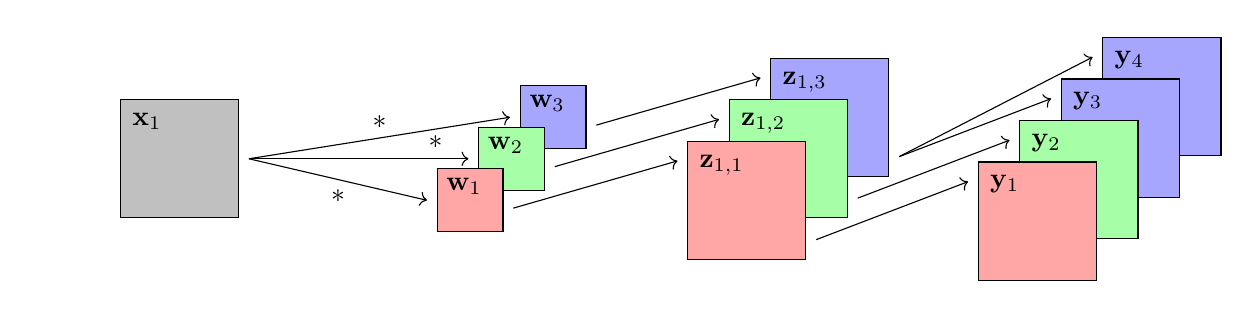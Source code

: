 \definecolor{custom_red}{RGB}{255,166,166}
\definecolor{custom_green}{RGB}{166,255,166}
\definecolor{custom_blue}{RGB}{166,166,255}
\definecolor{custom_grey}{RGB}{192,192,192}

\tikzstyle{grey} = [fill=custom_grey, opacity=1.0, text opacity=1]
\tikzstyle{red} = [fill=custom_red, opacity=1.0, text opacity=1]
\tikzstyle{blue} = [fill=custom_blue, opacity=1.0, text opacity=1]
\tikzstyle{green} = [fill=custom_green, opacity=1.0, text opacity=1]

\tikzstyle{downsampling} = [circle, minimum width=3mm, minimum height=3mm,text centered, draw=black]

\begin{tikzpicture}[scale=1.0]

  \matrix (x1) [nodes=draw,column sep=-0.2mm, row sep=-0.2mm, minimum size=15mm, yshift=0pt, xshift=0pt]
  {
    \node [grey, align=left, text depth=10mm, text width=12mm] {$\mathbf{x}_1$}; \\
  };

  %% Filter
  \matrix (w3) [nodes=draw,column sep=-0.2mm, row sep=-0.2mm, minimum size=8mm, yshift=15pt, xshift=135pt]
  {
    \node [blue, align=left, text depth=4mm, text width=6mm] {$\mathbf{w}_3$}; \\
  };

  \matrix (w2) [nodes=draw,column sep=-0.2mm, row sep=-0.2mm, minimum size=8mm, yshift=0pt, xshift=120pt]
  {
    \node [green, align=left, text depth=4mm, text width=6mm] {$\mathbf{w}_2$}; \\
  };

  \matrix (w1) [nodes=draw,column sep=-0.2mm, row sep=-0.2mm, minimum size=8mm, yshift=-15pt, xshift=105pt]
  {
    \node [red, align=left, text depth=4mm, text width=6mm] {$\mathbf{w}_1$}; \\
  };

  \matrix (z3) [nodes=draw,column sep=-0.2mm, row sep=-0.2mm, minimum size=15mm, yshift=15pt, xshift=235pt]
  {
    \node [blue, align=left, text depth=10mm, text width=12mm] {$\mathbf{z}_{1,3}$}; \\
  };

  \matrix (z2) [nodes=draw,column sep=-0.2mm, row sep=-0.2mm, minimum size=15mm, yshift=0pt, xshift=220pt]
  {
    \node [green, align=left, text depth=10mm, text width=12mm] {$\mathbf{z}_{1,2}$}; \\
  };

  \matrix (z1) [nodes=draw,column sep=-0.2mm, row sep=-0.2mm, minimum size=15mm, yshift=-15pt, xshift=205pt]
  {
    \node [red, align=left, text depth=10mm, text width=12mm] {$\mathbf{z}_{1,1}$}; \\
  };

  % RESULT
  \matrix (y4) [nodes=draw,column sep=-0.2mm, row sep=-0.2mm, minimum size=15mm, yshift=22.5pt, xshift=355pt]
  {
    \node [blue, align=left, text depth=10mm, text width=12mm] {$\mathbf{y}_{4}$}; \\
  };
  \matrix (y3) [nodes=draw,column sep=-0.2mm, row sep=-0.2mm, minimum size=15mm, yshift=7.5pt, xshift=340pt]
  {
    \node [blue, align=left, text depth=10mm, text width=12mm] {$\mathbf{y}_{3}$}; \\
  };
  \matrix (y2) [nodes=draw,column sep=-0.2mm, row sep=-0.2mm, minimum size=15mm, yshift=-7.5pt, xshift=325pt]
  {
    \node [green, align=left, text depth=10mm, text width=12mm] {$\mathbf{y}_{2}$}; \\
  };
  \matrix (y1) [nodes=draw,column sep=-0.2mm, row sep=-0.2mm, minimum size=15mm, yshift=-22.5pt, xshift=310pt]
  {
    \node [red, align=left, text depth=10mm, text width=12mm] {$\mathbf{y}_{1}$}; \\
  };

  

  \draw [->] (x1.east) -- (w1.west) node[below, pos=0.5] {$\ast$};
  \draw [->] (x1.east) -- (w2.west) node[above, pos=0.85] {$\ast$};
  \draw [->] (x1.east) -- (w3.west) node[above, pos=0.5] {$\ast$};
  \draw [->] ([yshift=-1mm]w1.east) -- ([yshift=5mm]z1.west);
  \draw [->] ([yshift=-1mm]w2.east) -- ([yshift=5mm]z2.west);
  \draw [->] ([yshift=-1mm]w3.east) -- ([yshift=5mm]z3.west);
  \draw [->] ([yshift=-5mm]z1.east) -- ([yshift=5mm]y1.west);
  \draw [->] ([yshift=-5mm]z2.east) -- ([yshift=5mm]y2.west);
  \draw [->] ([yshift=-5mm]z3.east) -- ([yshift=5mm]y3.west);
  \draw [->] ([yshift=-5mm]z3.east) -- ([yshift=5mm]y4.west);

\end{tikzpicture}
